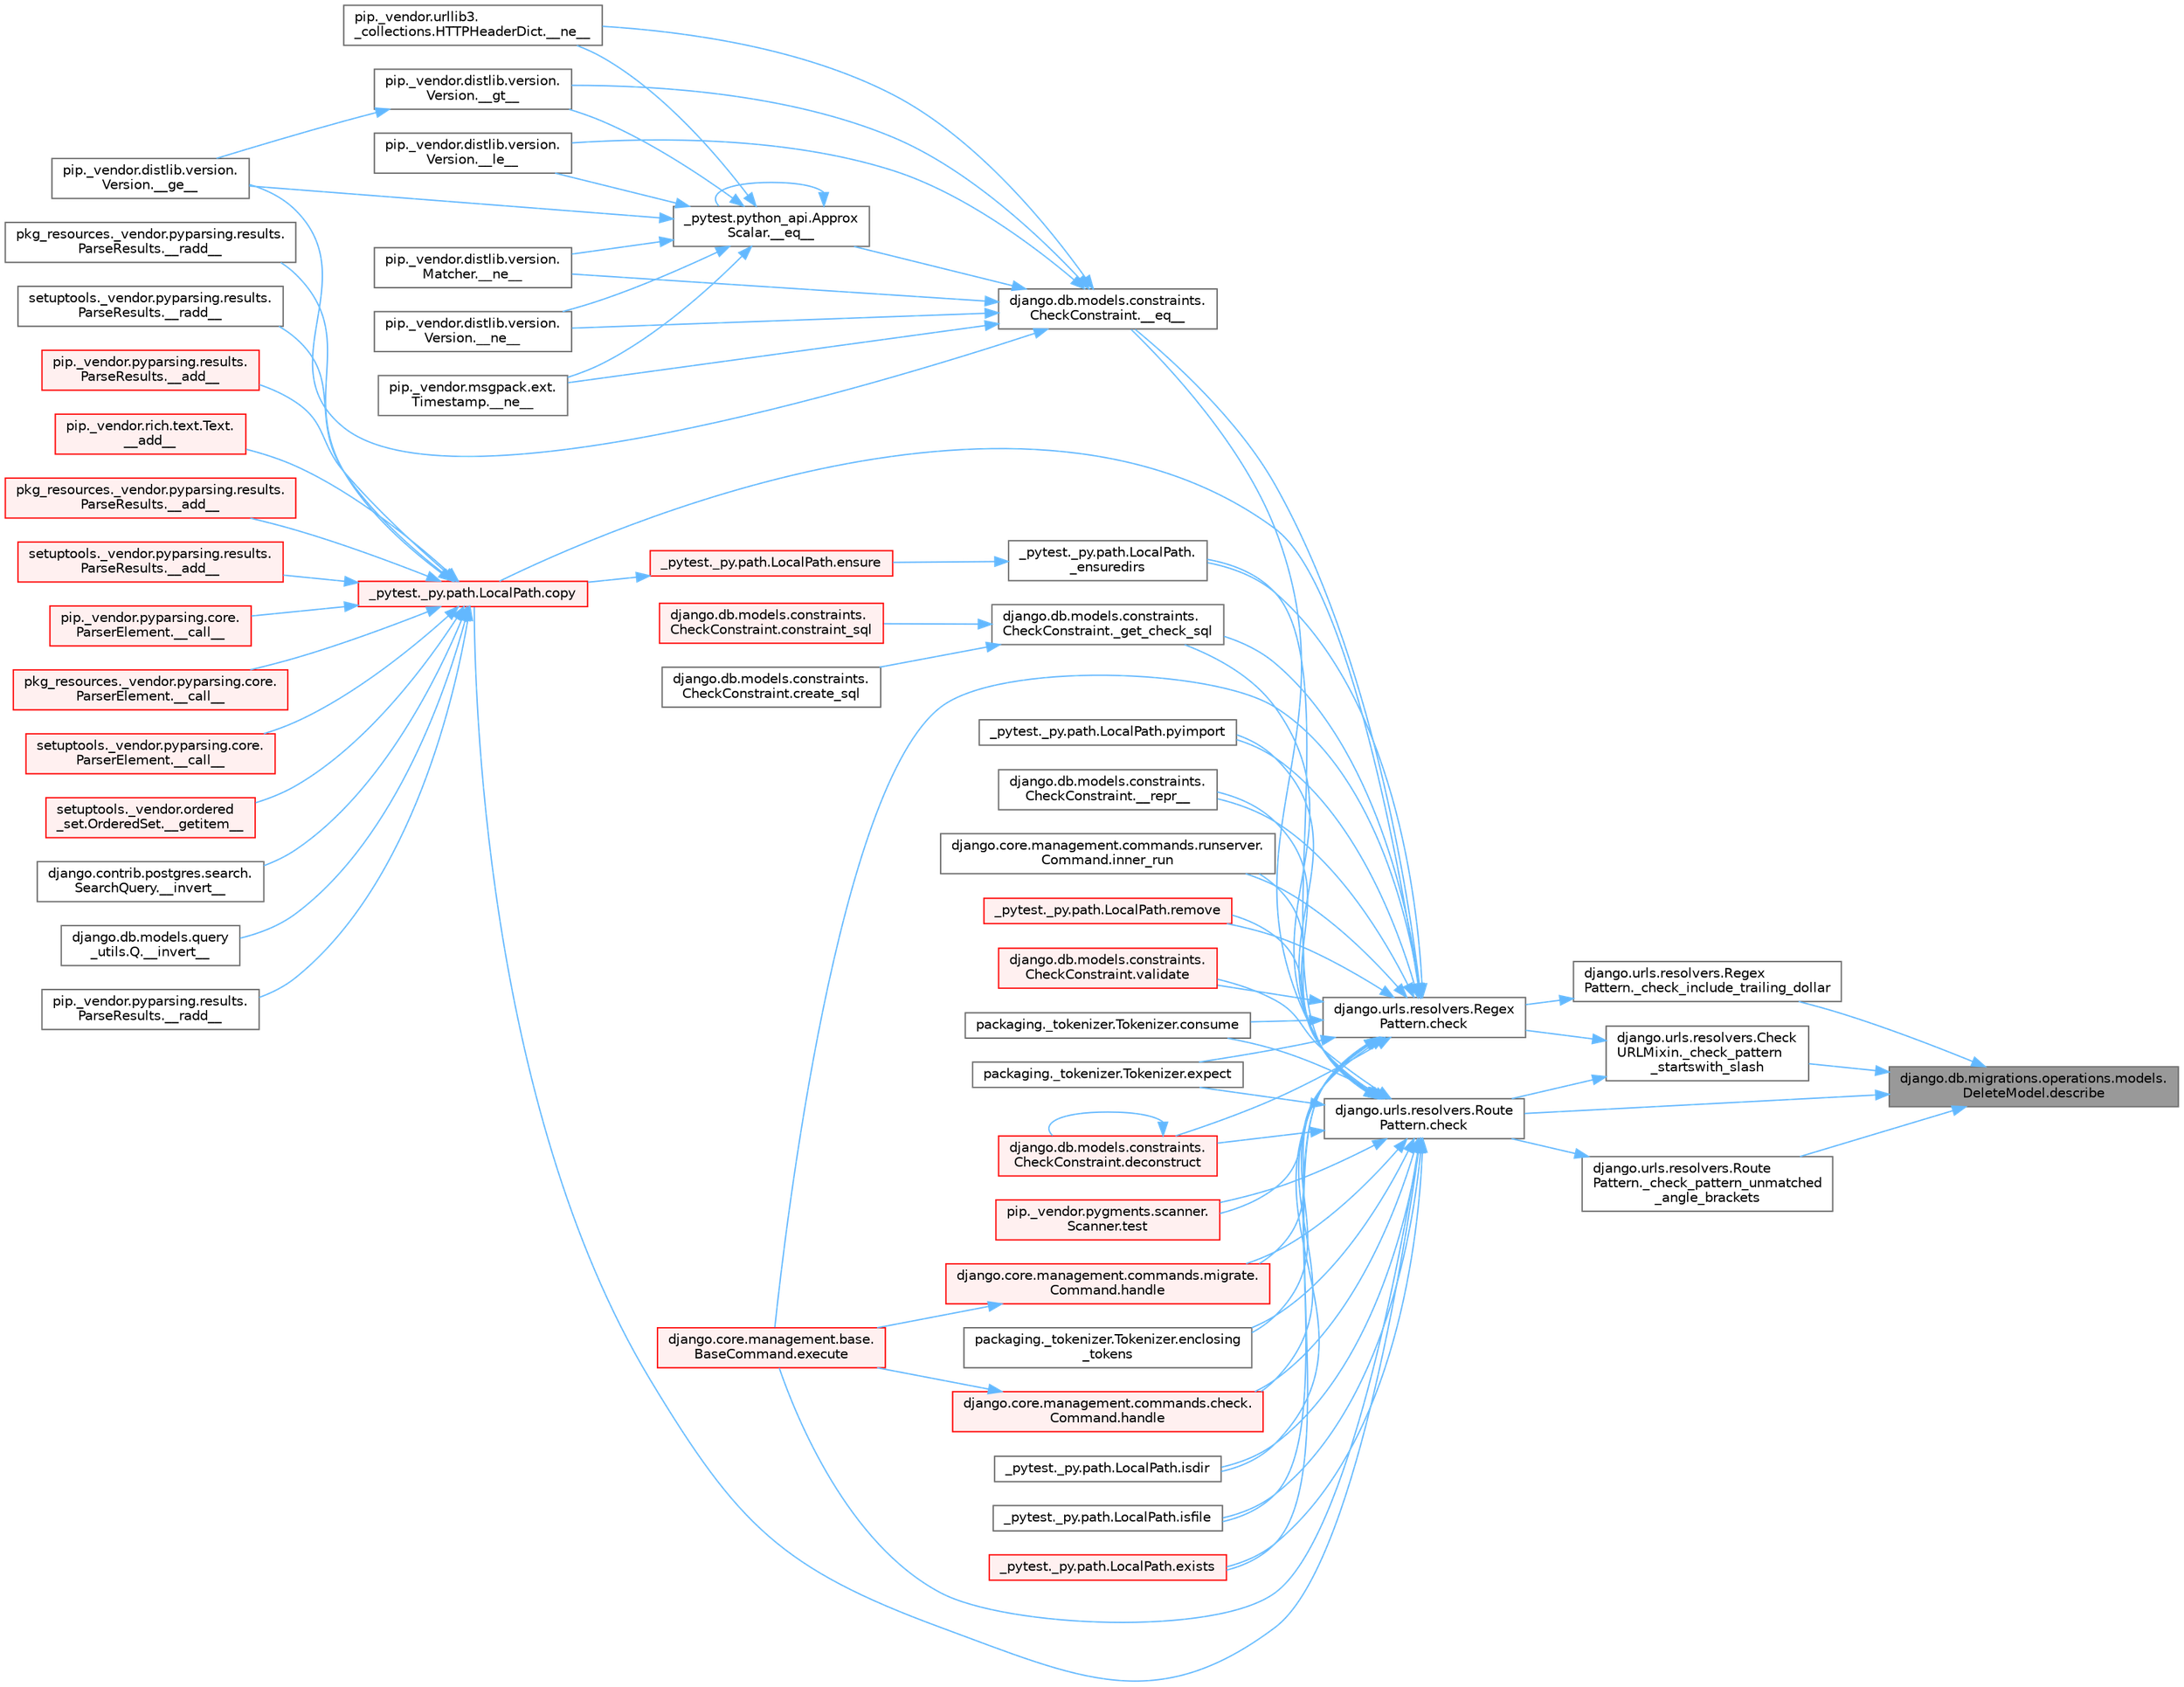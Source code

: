 digraph "django.db.migrations.operations.models.DeleteModel.describe"
{
 // LATEX_PDF_SIZE
  bgcolor="transparent";
  edge [fontname=Helvetica,fontsize=10,labelfontname=Helvetica,labelfontsize=10];
  node [fontname=Helvetica,fontsize=10,shape=box,height=0.2,width=0.4];
  rankdir="RL";
  Node1 [id="Node000001",label="django.db.migrations.operations.models.\lDeleteModel.describe",height=0.2,width=0.4,color="gray40", fillcolor="grey60", style="filled", fontcolor="black",tooltip=" "];
  Node1 -> Node2 [id="edge1_Node000001_Node000002",dir="back",color="steelblue1",style="solid",tooltip=" "];
  Node2 [id="Node000002",label="django.urls.resolvers.Regex\lPattern._check_include_trailing_dollar",height=0.2,width=0.4,color="grey40", fillcolor="white", style="filled",URL="$classdjango_1_1urls_1_1resolvers_1_1_regex_pattern.html#afc8e391fb4ddd3b6f3277763af662ba6",tooltip=" "];
  Node2 -> Node3 [id="edge2_Node000002_Node000003",dir="back",color="steelblue1",style="solid",tooltip=" "];
  Node3 [id="Node000003",label="django.urls.resolvers.Regex\lPattern.check",height=0.2,width=0.4,color="grey40", fillcolor="white", style="filled",URL="$classdjango_1_1urls_1_1resolvers_1_1_regex_pattern.html#a4fb074a83e87154e285b43ad16965c9d",tooltip=" "];
  Node3 -> Node4 [id="edge3_Node000003_Node000004",dir="back",color="steelblue1",style="solid",tooltip=" "];
  Node4 [id="Node000004",label="django.db.models.constraints.\lCheckConstraint.__eq__",height=0.2,width=0.4,color="grey40", fillcolor="white", style="filled",URL="$classdjango_1_1db_1_1models_1_1constraints_1_1_check_constraint.html#a55875a553e53009967129f8b8a269475",tooltip=" "];
  Node4 -> Node5 [id="edge4_Node000004_Node000005",dir="back",color="steelblue1",style="solid",tooltip=" "];
  Node5 [id="Node000005",label="_pytest.python_api.Approx\lScalar.__eq__",height=0.2,width=0.4,color="grey40", fillcolor="white", style="filled",URL="$class__pytest_1_1python__api_1_1_approx_scalar.html#af4601ee4ca7409927f88c83ebfc3d923",tooltip=" "];
  Node5 -> Node5 [id="edge5_Node000005_Node000005",dir="back",color="steelblue1",style="solid",tooltip=" "];
  Node5 -> Node6 [id="edge6_Node000005_Node000006",dir="back",color="steelblue1",style="solid",tooltip=" "];
  Node6 [id="Node000006",label="pip._vendor.distlib.version.\lVersion.__ge__",height=0.2,width=0.4,color="grey40", fillcolor="white", style="filled",URL="$classpip_1_1__vendor_1_1distlib_1_1version_1_1_version.html#aa6b7b889cebc687ddb5ed9040d01b1ec",tooltip=" "];
  Node5 -> Node7 [id="edge7_Node000005_Node000007",dir="back",color="steelblue1",style="solid",tooltip=" "];
  Node7 [id="Node000007",label="pip._vendor.distlib.version.\lVersion.__gt__",height=0.2,width=0.4,color="grey40", fillcolor="white", style="filled",URL="$classpip_1_1__vendor_1_1distlib_1_1version_1_1_version.html#a51cf0c8da1bb6829173ff6861b10cb5f",tooltip=" "];
  Node7 -> Node6 [id="edge8_Node000007_Node000006",dir="back",color="steelblue1",style="solid",tooltip=" "];
  Node5 -> Node8 [id="edge9_Node000005_Node000008",dir="back",color="steelblue1",style="solid",tooltip=" "];
  Node8 [id="Node000008",label="pip._vendor.distlib.version.\lVersion.__le__",height=0.2,width=0.4,color="grey40", fillcolor="white", style="filled",URL="$classpip_1_1__vendor_1_1distlib_1_1version_1_1_version.html#ae5e2c5d9b76377e286fcf92a382cbb8b",tooltip=" "];
  Node5 -> Node9 [id="edge10_Node000005_Node000009",dir="back",color="steelblue1",style="solid",tooltip=" "];
  Node9 [id="Node000009",label="pip._vendor.distlib.version.\lMatcher.__ne__",height=0.2,width=0.4,color="grey40", fillcolor="white", style="filled",URL="$classpip_1_1__vendor_1_1distlib_1_1version_1_1_matcher.html#a24f8f8a4686bff3018fee5d22f4e02f1",tooltip=" "];
  Node5 -> Node10 [id="edge11_Node000005_Node000010",dir="back",color="steelblue1",style="solid",tooltip=" "];
  Node10 [id="Node000010",label="pip._vendor.distlib.version.\lVersion.__ne__",height=0.2,width=0.4,color="grey40", fillcolor="white", style="filled",URL="$classpip_1_1__vendor_1_1distlib_1_1version_1_1_version.html#aea3cdf6db007318ab1a2e8d144e2a4a1",tooltip=" "];
  Node5 -> Node11 [id="edge12_Node000005_Node000011",dir="back",color="steelblue1",style="solid",tooltip=" "];
  Node11 [id="Node000011",label="pip._vendor.msgpack.ext.\lTimestamp.__ne__",height=0.2,width=0.4,color="grey40", fillcolor="white", style="filled",URL="$classpip_1_1__vendor_1_1msgpack_1_1ext_1_1_timestamp.html#ac38b8cada8075f7a1133b06bc99b2317",tooltip=" "];
  Node5 -> Node12 [id="edge13_Node000005_Node000012",dir="back",color="steelblue1",style="solid",tooltip=" "];
  Node12 [id="Node000012",label="pip._vendor.urllib3.\l_collections.HTTPHeaderDict.__ne__",height=0.2,width=0.4,color="grey40", fillcolor="white", style="filled",URL="$classpip_1_1__vendor_1_1urllib3_1_1__collections_1_1_h_t_t_p_header_dict.html#aa7766a9499d33160a1258e140e35a806",tooltip=" "];
  Node4 -> Node6 [id="edge14_Node000004_Node000006",dir="back",color="steelblue1",style="solid",tooltip=" "];
  Node4 -> Node7 [id="edge15_Node000004_Node000007",dir="back",color="steelblue1",style="solid",tooltip=" "];
  Node4 -> Node8 [id="edge16_Node000004_Node000008",dir="back",color="steelblue1",style="solid",tooltip=" "];
  Node4 -> Node9 [id="edge17_Node000004_Node000009",dir="back",color="steelblue1",style="solid",tooltip=" "];
  Node4 -> Node10 [id="edge18_Node000004_Node000010",dir="back",color="steelblue1",style="solid",tooltip=" "];
  Node4 -> Node11 [id="edge19_Node000004_Node000011",dir="back",color="steelblue1",style="solid",tooltip=" "];
  Node4 -> Node12 [id="edge20_Node000004_Node000012",dir="back",color="steelblue1",style="solid",tooltip=" "];
  Node3 -> Node13 [id="edge21_Node000003_Node000013",dir="back",color="steelblue1",style="solid",tooltip=" "];
  Node13 [id="Node000013",label="django.db.models.constraints.\lCheckConstraint.__repr__",height=0.2,width=0.4,color="grey40", fillcolor="white", style="filled",URL="$classdjango_1_1db_1_1models_1_1constraints_1_1_check_constraint.html#a5ee1e990e7235f77706fa7da45651b5f",tooltip=" "];
  Node3 -> Node14 [id="edge22_Node000003_Node000014",dir="back",color="steelblue1",style="solid",tooltip=" "];
  Node14 [id="Node000014",label="_pytest._py.path.LocalPath.\l_ensuredirs",height=0.2,width=0.4,color="grey40", fillcolor="white", style="filled",URL="$class__pytest_1_1__py_1_1path_1_1_local_path.html#a0fa56f7616aa9008fbda709b5bd46302",tooltip=" "];
  Node14 -> Node15 [id="edge23_Node000014_Node000015",dir="back",color="steelblue1",style="solid",tooltip=" "];
  Node15 [id="Node000015",label="_pytest._py.path.LocalPath.ensure",height=0.2,width=0.4,color="red", fillcolor="#FFF0F0", style="filled",URL="$class__pytest_1_1__py_1_1path_1_1_local_path.html#a7495d45777169316de67c7e19218622d",tooltip=" "];
  Node15 -> Node16 [id="edge24_Node000015_Node000016",dir="back",color="steelblue1",style="solid",tooltip=" "];
  Node16 [id="Node000016",label="_pytest._py.path.LocalPath.copy",height=0.2,width=0.4,color="red", fillcolor="#FFF0F0", style="filled",URL="$class__pytest_1_1__py_1_1path_1_1_local_path.html#a9eeecae0b90a7147e6bf23d6ea8fc6c0",tooltip=" "];
  Node16 -> Node17 [id="edge25_Node000016_Node000017",dir="back",color="steelblue1",style="solid",tooltip=" "];
  Node17 [id="Node000017",label="pip._vendor.pyparsing.results.\lParseResults.__add__",height=0.2,width=0.4,color="red", fillcolor="#FFF0F0", style="filled",URL="$classpip_1_1__vendor_1_1pyparsing_1_1results_1_1_parse_results.html#a3d042ec44a5277aec415d0527b3aa0f2",tooltip=" "];
  Node16 -> Node19 [id="edge26_Node000016_Node000019",dir="back",color="steelblue1",style="solid",tooltip=" "];
  Node19 [id="Node000019",label="pip._vendor.rich.text.Text.\l__add__",height=0.2,width=0.4,color="red", fillcolor="#FFF0F0", style="filled",URL="$classpip_1_1__vendor_1_1rich_1_1text_1_1_text.html#a53ddbcca645bcd523cc7875ede6a2691",tooltip=" "];
  Node16 -> Node20 [id="edge27_Node000016_Node000020",dir="back",color="steelblue1",style="solid",tooltip=" "];
  Node20 [id="Node000020",label="pkg_resources._vendor.pyparsing.results.\lParseResults.__add__",height=0.2,width=0.4,color="red", fillcolor="#FFF0F0", style="filled",URL="$classpkg__resources_1_1__vendor_1_1pyparsing_1_1results_1_1_parse_results.html#aac08c0df1060499bad944971ca3442b9",tooltip=" "];
  Node16 -> Node21 [id="edge28_Node000016_Node000021",dir="back",color="steelblue1",style="solid",tooltip=" "];
  Node21 [id="Node000021",label="setuptools._vendor.pyparsing.results.\lParseResults.__add__",height=0.2,width=0.4,color="red", fillcolor="#FFF0F0", style="filled",URL="$classsetuptools_1_1__vendor_1_1pyparsing_1_1results_1_1_parse_results.html#afddc4e6ba70870fb80a50fb1f12f43e3",tooltip=" "];
  Node16 -> Node22 [id="edge29_Node000016_Node000022",dir="back",color="steelblue1",style="solid",tooltip=" "];
  Node22 [id="Node000022",label="pip._vendor.pyparsing.core.\lParserElement.__call__",height=0.2,width=0.4,color="red", fillcolor="#FFF0F0", style="filled",URL="$classpip_1_1__vendor_1_1pyparsing_1_1core_1_1_parser_element.html#a2f5f22bc974026e007e59ad948002d7d",tooltip=" "];
  Node16 -> Node25 [id="edge30_Node000016_Node000025",dir="back",color="steelblue1",style="solid",tooltip=" "];
  Node25 [id="Node000025",label="pkg_resources._vendor.pyparsing.core.\lParserElement.__call__",height=0.2,width=0.4,color="red", fillcolor="#FFF0F0", style="filled",URL="$classpkg__resources_1_1__vendor_1_1pyparsing_1_1core_1_1_parser_element.html#afcbb17119d97bfa6d626db404fc46c5d",tooltip=" "];
  Node16 -> Node26 [id="edge31_Node000016_Node000026",dir="back",color="steelblue1",style="solid",tooltip=" "];
  Node26 [id="Node000026",label="setuptools._vendor.pyparsing.core.\lParserElement.__call__",height=0.2,width=0.4,color="red", fillcolor="#FFF0F0", style="filled",URL="$classsetuptools_1_1__vendor_1_1pyparsing_1_1core_1_1_parser_element.html#a28d20326a3f54e2777adc97073328291",tooltip=" "];
  Node16 -> Node27 [id="edge32_Node000016_Node000027",dir="back",color="steelblue1",style="solid",tooltip=" "];
  Node27 [id="Node000027",label="setuptools._vendor.ordered\l_set.OrderedSet.__getitem__",height=0.2,width=0.4,color="red", fillcolor="#FFF0F0", style="filled",URL="$classsetuptools_1_1__vendor_1_1ordered__set_1_1_ordered_set.html#aaa8657c0e85788ac2555cc46176b060c",tooltip=" "];
  Node16 -> Node145 [id="edge33_Node000016_Node000145",dir="back",color="steelblue1",style="solid",tooltip=" "];
  Node145 [id="Node000145",label="django.contrib.postgres.search.\lSearchQuery.__invert__",height=0.2,width=0.4,color="grey40", fillcolor="white", style="filled",URL="$classdjango_1_1contrib_1_1postgres_1_1search_1_1_search_query.html#ac6a7b74e22559ee2d0e348855bb3d42f",tooltip=" "];
  Node16 -> Node146 [id="edge34_Node000016_Node000146",dir="back",color="steelblue1",style="solid",tooltip=" "];
  Node146 [id="Node000146",label="django.db.models.query\l_utils.Q.__invert__",height=0.2,width=0.4,color="grey40", fillcolor="white", style="filled",URL="$classdjango_1_1db_1_1models_1_1query__utils_1_1_q.html#aaeda3970880cceb191cb640593f80bdf",tooltip=" "];
  Node16 -> Node147 [id="edge35_Node000016_Node000147",dir="back",color="steelblue1",style="solid",tooltip=" "];
  Node147 [id="Node000147",label="pip._vendor.pyparsing.results.\lParseResults.__radd__",height=0.2,width=0.4,color="grey40", fillcolor="white", style="filled",URL="$classpip_1_1__vendor_1_1pyparsing_1_1results_1_1_parse_results.html#afe7d2f27df6497e29cb2cfcd08d8dd40",tooltip=" "];
  Node16 -> Node148 [id="edge36_Node000016_Node000148",dir="back",color="steelblue1",style="solid",tooltip=" "];
  Node148 [id="Node000148",label="pkg_resources._vendor.pyparsing.results.\lParseResults.__radd__",height=0.2,width=0.4,color="grey40", fillcolor="white", style="filled",URL="$classpkg__resources_1_1__vendor_1_1pyparsing_1_1results_1_1_parse_results.html#a7a988886fbf5c1a9187986384e4df86a",tooltip=" "];
  Node16 -> Node149 [id="edge37_Node000016_Node000149",dir="back",color="steelblue1",style="solid",tooltip=" "];
  Node149 [id="Node000149",label="setuptools._vendor.pyparsing.results.\lParseResults.__radd__",height=0.2,width=0.4,color="grey40", fillcolor="white", style="filled",URL="$classsetuptools_1_1__vendor_1_1pyparsing_1_1results_1_1_parse_results.html#ae4ccddd5f7c4b56e755d4742bc029335",tooltip=" "];
  Node3 -> Node741 [id="edge38_Node000003_Node000741",dir="back",color="steelblue1",style="solid",tooltip=" "];
  Node741 [id="Node000741",label="django.db.models.constraints.\lCheckConstraint._get_check_sql",height=0.2,width=0.4,color="grey40", fillcolor="white", style="filled",URL="$classdjango_1_1db_1_1models_1_1constraints_1_1_check_constraint.html#ab552e7a1f32342445fc3de884f6602fa",tooltip=" "];
  Node741 -> Node742 [id="edge39_Node000741_Node000742",dir="back",color="steelblue1",style="solid",tooltip=" "];
  Node742 [id="Node000742",label="django.db.models.constraints.\lCheckConstraint.constraint_sql",height=0.2,width=0.4,color="red", fillcolor="#FFF0F0", style="filled",URL="$classdjango_1_1db_1_1models_1_1constraints_1_1_check_constraint.html#aa56a99c0f85522e94261cb09b557bea8",tooltip=" "];
  Node741 -> Node743 [id="edge40_Node000741_Node000743",dir="back",color="steelblue1",style="solid",tooltip=" "];
  Node743 [id="Node000743",label="django.db.models.constraints.\lCheckConstraint.create_sql",height=0.2,width=0.4,color="grey40", fillcolor="white", style="filled",URL="$classdjango_1_1db_1_1models_1_1constraints_1_1_check_constraint.html#a515cb4be80a7dcc0961fe5be44016458",tooltip=" "];
  Node3 -> Node729 [id="edge41_Node000003_Node000729",dir="back",color="steelblue1",style="solid",tooltip=" "];
  Node729 [id="Node000729",label="packaging._tokenizer.Tokenizer.consume",height=0.2,width=0.4,color="grey40", fillcolor="white", style="filled",URL="$classpackaging_1_1__tokenizer_1_1_tokenizer.html#aff74eaccaae690982aaaba5cb9a4d051",tooltip=" "];
  Node3 -> Node16 [id="edge42_Node000003_Node000016",dir="back",color="steelblue1",style="solid",tooltip=" "];
  Node3 -> Node744 [id="edge43_Node000003_Node000744",dir="back",color="steelblue1",style="solid",tooltip=" "];
  Node744 [id="Node000744",label="django.db.models.constraints.\lCheckConstraint.deconstruct",height=0.2,width=0.4,color="red", fillcolor="#FFF0F0", style="filled",URL="$classdjango_1_1db_1_1models_1_1constraints_1_1_check_constraint.html#ac92574d84d50d54d9cffa5abb756b970",tooltip=" "];
  Node744 -> Node744 [id="edge44_Node000744_Node000744",dir="back",color="steelblue1",style="solid",tooltip=" "];
  Node3 -> Node745 [id="edge45_Node000003_Node000745",dir="back",color="steelblue1",style="solid",tooltip=" "];
  Node745 [id="Node000745",label="packaging._tokenizer.Tokenizer.enclosing\l_tokens",height=0.2,width=0.4,color="grey40", fillcolor="white", style="filled",URL="$classpackaging_1_1__tokenizer_1_1_tokenizer.html#a27f8cfa7a5ed91e0cba1923b9b18da3d",tooltip=" "];
  Node3 -> Node746 [id="edge46_Node000003_Node000746",dir="back",color="steelblue1",style="solid",tooltip=" "];
  Node746 [id="Node000746",label="django.core.management.base.\lBaseCommand.execute",height=0.2,width=0.4,color="red", fillcolor="#FFF0F0", style="filled",URL="$classdjango_1_1core_1_1management_1_1base_1_1_base_command.html#a5621c1fb51be6a2deff6777d90c25ee0",tooltip=" "];
  Node3 -> Node747 [id="edge47_Node000003_Node000747",dir="back",color="steelblue1",style="solid",tooltip=" "];
  Node747 [id="Node000747",label="_pytest._py.path.LocalPath.exists",height=0.2,width=0.4,color="red", fillcolor="#FFF0F0", style="filled",URL="$class__pytest_1_1__py_1_1path_1_1_local_path.html#a3fbaec6b6f93562fa73a23530e92d148",tooltip=" "];
  Node3 -> Node748 [id="edge48_Node000003_Node000748",dir="back",color="steelblue1",style="solid",tooltip=" "];
  Node748 [id="Node000748",label="packaging._tokenizer.Tokenizer.expect",height=0.2,width=0.4,color="grey40", fillcolor="white", style="filled",URL="$classpackaging_1_1__tokenizer_1_1_tokenizer.html#a151b21b99f387eddd422cd0dcf2064dd",tooltip=" "];
  Node3 -> Node749 [id="edge49_Node000003_Node000749",dir="back",color="steelblue1",style="solid",tooltip=" "];
  Node749 [id="Node000749",label="django.core.management.commands.check.\lCommand.handle",height=0.2,width=0.4,color="red", fillcolor="#FFF0F0", style="filled",URL="$classdjango_1_1core_1_1management_1_1commands_1_1check_1_1_command.html#a4170f8ebcb94254dfffabf874e7c8a37",tooltip=" "];
  Node749 -> Node746 [id="edge50_Node000749_Node000746",dir="back",color="steelblue1",style="solid",tooltip=" "];
  Node3 -> Node879 [id="edge51_Node000003_Node000879",dir="back",color="steelblue1",style="solid",tooltip=" "];
  Node879 [id="Node000879",label="django.core.management.commands.migrate.\lCommand.handle",height=0.2,width=0.4,color="red", fillcolor="#FFF0F0", style="filled",URL="$classdjango_1_1core_1_1management_1_1commands_1_1migrate_1_1_command.html#a659ec347367471d5c828fc3520ebc0fa",tooltip=" "];
  Node879 -> Node746 [id="edge52_Node000879_Node000746",dir="back",color="steelblue1",style="solid",tooltip=" "];
  Node3 -> Node984 [id="edge53_Node000003_Node000984",dir="back",color="steelblue1",style="solid",tooltip=" "];
  Node984 [id="Node000984",label="django.core.management.commands.runserver.\lCommand.inner_run",height=0.2,width=0.4,color="grey40", fillcolor="white", style="filled",URL="$classdjango_1_1core_1_1management_1_1commands_1_1runserver_1_1_command.html#acfb4f8a23c7de4b2d14ba1acbe99e76c",tooltip=" "];
  Node3 -> Node1009 [id="edge54_Node000003_Node001009",dir="back",color="steelblue1",style="solid",tooltip=" "];
  Node1009 [id="Node001009",label="_pytest._py.path.LocalPath.isdir",height=0.2,width=0.4,color="grey40", fillcolor="white", style="filled",URL="$class__pytest_1_1__py_1_1path_1_1_local_path.html#a72eece012fd05a880c867add66eee8ed",tooltip=" "];
  Node3 -> Node1010 [id="edge55_Node000003_Node001010",dir="back",color="steelblue1",style="solid",tooltip=" "];
  Node1010 [id="Node001010",label="_pytest._py.path.LocalPath.isfile",height=0.2,width=0.4,color="grey40", fillcolor="white", style="filled",URL="$class__pytest_1_1__py_1_1path_1_1_local_path.html#a497c5830417224b5ca601bc706ed40fc",tooltip=" "];
  Node3 -> Node1011 [id="edge56_Node000003_Node001011",dir="back",color="steelblue1",style="solid",tooltip=" "];
  Node1011 [id="Node001011",label="_pytest._py.path.LocalPath.pyimport",height=0.2,width=0.4,color="grey40", fillcolor="white", style="filled",URL="$class__pytest_1_1__py_1_1path_1_1_local_path.html#aaf2fbd0a1a8554d138b60c28ca682b75",tooltip=" "];
  Node3 -> Node1012 [id="edge57_Node000003_Node001012",dir="back",color="steelblue1",style="solid",tooltip=" "];
  Node1012 [id="Node001012",label="_pytest._py.path.LocalPath.remove",height=0.2,width=0.4,color="red", fillcolor="#FFF0F0", style="filled",URL="$class__pytest_1_1__py_1_1path_1_1_local_path.html#ab03c51c4d1c02d97ecc0249f7d270d2c",tooltip=" "];
  Node3 -> Node1020 [id="edge58_Node000003_Node001020",dir="back",color="steelblue1",style="solid",tooltip=" "];
  Node1020 [id="Node001020",label="pip._vendor.pygments.scanner.\lScanner.test",height=0.2,width=0.4,color="red", fillcolor="#FFF0F0", style="filled",URL="$classpip_1_1__vendor_1_1pygments_1_1scanner_1_1_scanner.html#a6b521090362821e85c40252b24f39a1c",tooltip=" "];
  Node3 -> Node1022 [id="edge59_Node000003_Node001022",dir="back",color="steelblue1",style="solid",tooltip=" "];
  Node1022 [id="Node001022",label="django.db.models.constraints.\lCheckConstraint.validate",height=0.2,width=0.4,color="red", fillcolor="#FFF0F0", style="filled",URL="$classdjango_1_1db_1_1models_1_1constraints_1_1_check_constraint.html#a0c49f2501ccbac5b7ff5d6bd42ee916a",tooltip=" "];
  Node1 -> Node877 [id="edge60_Node000001_Node000877",dir="back",color="steelblue1",style="solid",tooltip=" "];
  Node877 [id="Node000877",label="django.urls.resolvers.Check\lURLMixin._check_pattern\l_startswith_slash",height=0.2,width=0.4,color="grey40", fillcolor="white", style="filled",URL="$classdjango_1_1urls_1_1resolvers_1_1_check_u_r_l_mixin.html#a978f04f1ff4f29aa18eeef579abb7d11",tooltip=" "];
  Node877 -> Node3 [id="edge61_Node000877_Node000003",dir="back",color="steelblue1",style="solid",tooltip=" "];
  Node877 -> Node878 [id="edge62_Node000877_Node000878",dir="back",color="steelblue1",style="solid",tooltip=" "];
  Node878 [id="Node000878",label="django.urls.resolvers.Route\lPattern.check",height=0.2,width=0.4,color="grey40", fillcolor="white", style="filled",URL="$classdjango_1_1urls_1_1resolvers_1_1_route_pattern.html#a4445d301d14d0624b8cba76ba19cdc4b",tooltip=" "];
  Node878 -> Node4 [id="edge63_Node000878_Node000004",dir="back",color="steelblue1",style="solid",tooltip=" "];
  Node878 -> Node13 [id="edge64_Node000878_Node000013",dir="back",color="steelblue1",style="solid",tooltip=" "];
  Node878 -> Node14 [id="edge65_Node000878_Node000014",dir="back",color="steelblue1",style="solid",tooltip=" "];
  Node878 -> Node741 [id="edge66_Node000878_Node000741",dir="back",color="steelblue1",style="solid",tooltip=" "];
  Node878 -> Node729 [id="edge67_Node000878_Node000729",dir="back",color="steelblue1",style="solid",tooltip=" "];
  Node878 -> Node16 [id="edge68_Node000878_Node000016",dir="back",color="steelblue1",style="solid",tooltip=" "];
  Node878 -> Node744 [id="edge69_Node000878_Node000744",dir="back",color="steelblue1",style="solid",tooltip=" "];
  Node878 -> Node745 [id="edge70_Node000878_Node000745",dir="back",color="steelblue1",style="solid",tooltip=" "];
  Node878 -> Node746 [id="edge71_Node000878_Node000746",dir="back",color="steelblue1",style="solid",tooltip=" "];
  Node878 -> Node747 [id="edge72_Node000878_Node000747",dir="back",color="steelblue1",style="solid",tooltip=" "];
  Node878 -> Node748 [id="edge73_Node000878_Node000748",dir="back",color="steelblue1",style="solid",tooltip=" "];
  Node878 -> Node749 [id="edge74_Node000878_Node000749",dir="back",color="steelblue1",style="solid",tooltip=" "];
  Node878 -> Node879 [id="edge75_Node000878_Node000879",dir="back",color="steelblue1",style="solid",tooltip=" "];
  Node878 -> Node984 [id="edge76_Node000878_Node000984",dir="back",color="steelblue1",style="solid",tooltip=" "];
  Node878 -> Node1009 [id="edge77_Node000878_Node001009",dir="back",color="steelblue1",style="solid",tooltip=" "];
  Node878 -> Node1010 [id="edge78_Node000878_Node001010",dir="back",color="steelblue1",style="solid",tooltip=" "];
  Node878 -> Node1011 [id="edge79_Node000878_Node001011",dir="back",color="steelblue1",style="solid",tooltip=" "];
  Node878 -> Node1012 [id="edge80_Node000878_Node001012",dir="back",color="steelblue1",style="solid",tooltip=" "];
  Node878 -> Node1020 [id="edge81_Node000878_Node001020",dir="back",color="steelblue1",style="solid",tooltip=" "];
  Node878 -> Node1022 [id="edge82_Node000878_Node001022",dir="back",color="steelblue1",style="solid",tooltip=" "];
  Node1 -> Node1429 [id="edge83_Node000001_Node001429",dir="back",color="steelblue1",style="solid",tooltip=" "];
  Node1429 [id="Node001429",label="django.urls.resolvers.Route\lPattern._check_pattern_unmatched\l_angle_brackets",height=0.2,width=0.4,color="grey40", fillcolor="white", style="filled",URL="$classdjango_1_1urls_1_1resolvers_1_1_route_pattern.html#ab37f2d84f9a7e0a64373d04ea81adab5",tooltip=" "];
  Node1429 -> Node878 [id="edge84_Node001429_Node000878",dir="back",color="steelblue1",style="solid",tooltip=" "];
  Node1 -> Node878 [id="edge85_Node000001_Node000878",dir="back",color="steelblue1",style="solid",tooltip=" "];
}
